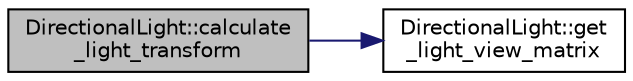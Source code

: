 digraph "DirectionalLight::calculate_light_transform"
{
 // INTERACTIVE_SVG=YES
 // LATEX_PDF_SIZE
  bgcolor="transparent";
  edge [fontname="Helvetica",fontsize="10",labelfontname="Helvetica",labelfontsize="10"];
  node [fontname="Helvetica",fontsize="10",shape=record];
  rankdir="LR";
  Node1 [label="DirectionalLight::calculate\l_light_transform",height=0.2,width=0.4,color="black", fillcolor="grey75", style="filled", fontcolor="black",tooltip=" "];
  Node1 -> Node2 [color="midnightblue",fontsize="10",style="solid",fontname="Helvetica"];
  Node2 [label="DirectionalLight::get\l_light_view_matrix",height=0.2,width=0.4,color="black",URL="$d0/db5/class_directional_light.html#a557c365dfdd157d67e110f7a060e3d07",tooltip=" "];
}
